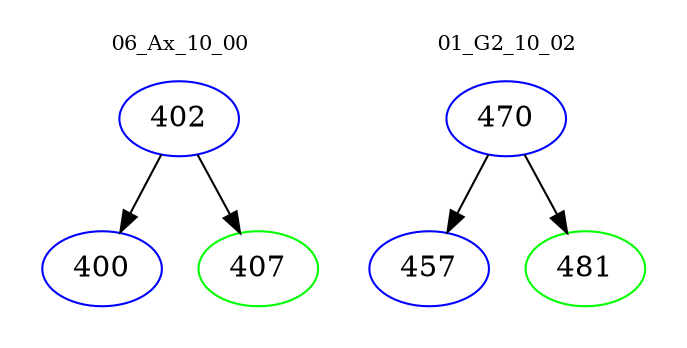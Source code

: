 digraph{
subgraph cluster_0 {
color = white
label = "06_Ax_10_00";
fontsize=10;
T0_402 [label="402", color="blue"]
T0_402 -> T0_400 [color="black"]
T0_400 [label="400", color="blue"]
T0_402 -> T0_407 [color="black"]
T0_407 [label="407", color="green"]
}
subgraph cluster_1 {
color = white
label = "01_G2_10_02";
fontsize=10;
T1_470 [label="470", color="blue"]
T1_470 -> T1_457 [color="black"]
T1_457 [label="457", color="blue"]
T1_470 -> T1_481 [color="black"]
T1_481 [label="481", color="green"]
}
}
